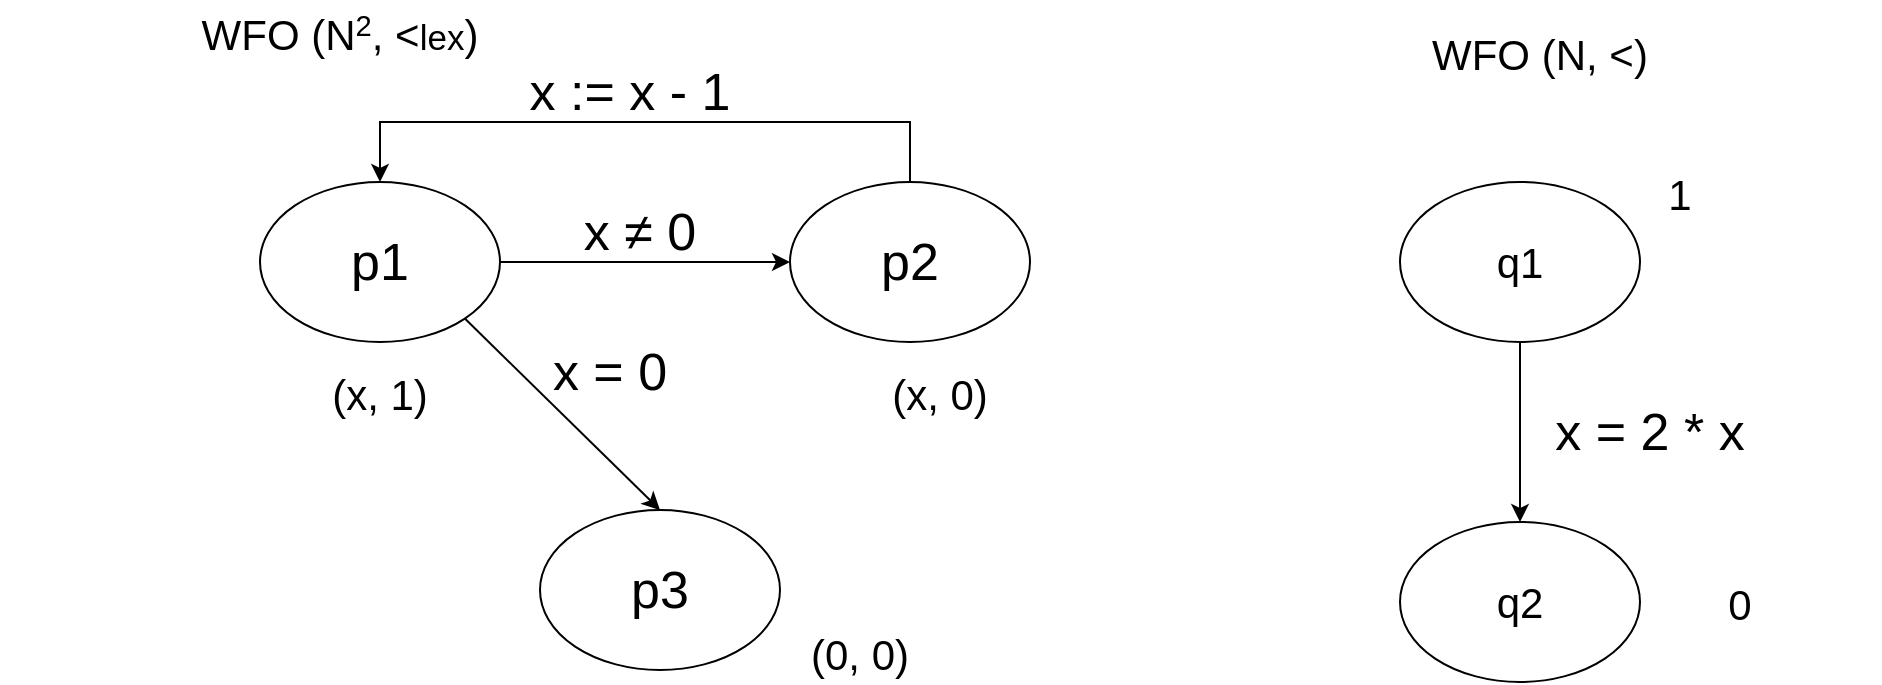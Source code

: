 <mxfile version="19.0.3" type="device"><diagram id="hfnJtJSaq3M8zpQTuoJb" name="Page-1"><mxGraphModel dx="1018" dy="679" grid="1" gridSize="10" guides="1" tooltips="1" connect="1" arrows="1" fold="1" page="1" pageScale="1" pageWidth="1169" pageHeight="827" math="0" shadow="0"><root><mxCell id="0"/><mxCell id="1" parent="0"/><mxCell id="raEMSDqsAqzwo0RP3wew-3" style="edgeStyle=orthogonalEdgeStyle;rounded=0;orthogonalLoop=1;jettySize=auto;html=1;exitX=1;exitY=0.5;exitDx=0;exitDy=0;entryX=0;entryY=0.5;entryDx=0;entryDy=0;fontSize=26;" parent="1" source="raEMSDqsAqzwo0RP3wew-1" target="raEMSDqsAqzwo0RP3wew-2" edge="1"><mxGeometry relative="1" as="geometry"/></mxCell><mxCell id="raEMSDqsAqzwo0RP3wew-9" style="rounded=0;orthogonalLoop=1;jettySize=auto;html=1;exitX=1;exitY=1;exitDx=0;exitDy=0;entryX=0.5;entryY=0;entryDx=0;entryDy=0;fontSize=26;fontColor=#000000;" parent="1" source="raEMSDqsAqzwo0RP3wew-1" target="raEMSDqsAqzwo0RP3wew-8" edge="1"><mxGeometry relative="1" as="geometry"/></mxCell><mxCell id="raEMSDqsAqzwo0RP3wew-1" value="&lt;font style=&quot;font-size: 26px;&quot;&gt;&amp;nbsp;p1&amp;nbsp;&lt;/font&gt;" style="ellipse;whiteSpace=wrap;html=1;fillColor=none;" parent="1" vertex="1"><mxGeometry x="200" y="210" width="120" height="80" as="geometry"/></mxCell><mxCell id="raEMSDqsAqzwo0RP3wew-5" style="edgeStyle=orthogonalEdgeStyle;rounded=0;orthogonalLoop=1;jettySize=auto;html=1;exitX=0.5;exitY=0;exitDx=0;exitDy=0;entryX=0.5;entryY=0;entryDx=0;entryDy=0;fontSize=26;fontColor=#000000;" parent="1" source="raEMSDqsAqzwo0RP3wew-2" target="raEMSDqsAqzwo0RP3wew-1" edge="1"><mxGeometry relative="1" as="geometry"><Array as="points"><mxPoint x="525" y="180"/><mxPoint x="260" y="180"/></Array></mxGeometry></mxCell><mxCell id="raEMSDqsAqzwo0RP3wew-2" value="&lt;font style=&quot;font-size: 26px;&quot;&gt;&amp;nbsp;p2&amp;nbsp;&lt;/font&gt;" style="ellipse;whiteSpace=wrap;html=1;fillColor=none;" parent="1" vertex="1"><mxGeometry x="465" y="210" width="120" height="80" as="geometry"/></mxCell><mxCell id="raEMSDqsAqzwo0RP3wew-4" value="&lt;font style=&quot;font-size: 26px;&quot;&gt;x&amp;nbsp;&lt;span style=&quot;font-family: arial, sans-serif; text-align: left;&quot;&gt;≠ 0&lt;/span&gt;&lt;/font&gt;" style="text;html=1;strokeColor=none;fillColor=none;align=center;verticalAlign=middle;whiteSpace=wrap;rounded=0;fontSize=26;" parent="1" vertex="1"><mxGeometry x="360" y="220" width="60" height="30" as="geometry"/></mxCell><mxCell id="raEMSDqsAqzwo0RP3wew-6" value="x := x - 1" style="text;html=1;strokeColor=none;fillColor=none;align=center;verticalAlign=middle;whiteSpace=wrap;rounded=0;fontSize=26;" parent="1" vertex="1"><mxGeometry x="330" y="150" width="110" height="30" as="geometry"/></mxCell><mxCell id="raEMSDqsAqzwo0RP3wew-8" value="p3" style="ellipse;whiteSpace=wrap;html=1;fontSize=26;fontColor=#000000;fillColor=none;" parent="1" vertex="1"><mxGeometry x="340" y="374" width="120" height="80" as="geometry"/></mxCell><mxCell id="raEMSDqsAqzwo0RP3wew-10" value="&lt;font style=&quot;font-size: 26px;&quot;&gt;x =&lt;span style=&quot;font-family: arial, sans-serif; text-align: left;&quot;&gt;&amp;nbsp;0&lt;/span&gt;&lt;/font&gt;" style="text;html=1;strokeColor=none;fillColor=none;align=center;verticalAlign=middle;whiteSpace=wrap;rounded=0;fontSize=26;" parent="1" vertex="1"><mxGeometry x="340" y="290" width="70" height="30" as="geometry"/></mxCell><mxCell id="raEMSDqsAqzwo0RP3wew-11" value="&lt;font style=&quot;font-size: 21px;&quot;&gt;(x, 1)&lt;/font&gt;" style="text;html=1;strokeColor=none;fillColor=none;align=center;verticalAlign=middle;whiteSpace=wrap;rounded=0;fontSize=26;fontColor=#000000;" parent="1" vertex="1"><mxGeometry x="220" y="300" width="80" height="30" as="geometry"/></mxCell><mxCell id="raEMSDqsAqzwo0RP3wew-12" value="&lt;font style=&quot;font-size: 21px;&quot;&gt;(x, 0)&lt;/font&gt;" style="text;html=1;strokeColor=none;fillColor=none;align=center;verticalAlign=middle;whiteSpace=wrap;rounded=0;fontSize=26;fontColor=#000000;" parent="1" vertex="1"><mxGeometry x="500" y="300" width="80" height="30" as="geometry"/></mxCell><mxCell id="raEMSDqsAqzwo0RP3wew-13" value="&lt;font style=&quot;font-size: 21px;&quot;&gt;(0, 0)&lt;/font&gt;" style="text;html=1;strokeColor=none;fillColor=none;align=center;verticalAlign=middle;whiteSpace=wrap;rounded=0;fontSize=26;fontColor=#000000;" parent="1" vertex="1"><mxGeometry x="460" y="430" width="80" height="30" as="geometry"/></mxCell><mxCell id="raEMSDqsAqzwo0RP3wew-15" value="&lt;font style=&quot;font-size: 21px;&quot;&gt;WFO (N&lt;/font&gt;&lt;font style=&quot;font-size: 17.5px;&quot;&gt;&lt;sup&gt;2&lt;/sup&gt;&lt;/font&gt;&lt;font style=&quot;&quot;&gt;&lt;span style=&quot;font-size: 21px;&quot;&gt;, &amp;lt;&lt;/span&gt;&lt;/font&gt;&lt;font style=&quot;&quot;&gt;&lt;span style=&quot;font-size: 17.5px;&quot;&gt;lex&lt;/span&gt;&lt;span style=&quot;font-size: 21px;&quot;&gt;)&lt;/span&gt;&lt;/font&gt;" style="text;html=1;strokeColor=none;fillColor=none;align=center;verticalAlign=middle;whiteSpace=wrap;rounded=0;fontSize=26;fontColor=#000000;" parent="1" vertex="1"><mxGeometry x="70" y="120" width="340" height="30" as="geometry"/></mxCell><mxCell id="raEMSDqsAqzwo0RP3wew-18" style="edgeStyle=none;rounded=0;orthogonalLoop=1;jettySize=auto;html=1;exitX=0.5;exitY=1;exitDx=0;exitDy=0;fontSize=21;fontColor=#000000;" parent="1" source="raEMSDqsAqzwo0RP3wew-16" target="raEMSDqsAqzwo0RP3wew-17" edge="1"><mxGeometry relative="1" as="geometry"/></mxCell><mxCell id="raEMSDqsAqzwo0RP3wew-16" value="q1" style="ellipse;whiteSpace=wrap;html=1;fontSize=21;fontColor=#000000;fillColor=none;" parent="1" vertex="1"><mxGeometry x="770" y="210" width="120" height="80" as="geometry"/></mxCell><mxCell id="raEMSDqsAqzwo0RP3wew-17" value="q2" style="ellipse;whiteSpace=wrap;html=1;fontSize=21;fontColor=#000000;fillColor=none;" parent="1" vertex="1"><mxGeometry x="770" y="380" width="120" height="80" as="geometry"/></mxCell><mxCell id="raEMSDqsAqzwo0RP3wew-19" value="x = 2 * x" style="text;html=1;strokeColor=none;fillColor=none;align=center;verticalAlign=middle;whiteSpace=wrap;rounded=0;fontSize=26;" parent="1" vertex="1"><mxGeometry x="840" y="320" width="110" height="30" as="geometry"/></mxCell><mxCell id="raEMSDqsAqzwo0RP3wew-20" value="&lt;font style=&quot;font-size: 21px;&quot;&gt;1&lt;/font&gt;" style="text;html=1;strokeColor=none;fillColor=none;align=center;verticalAlign=middle;whiteSpace=wrap;rounded=0;fontSize=26;fontColor=#000000;" parent="1" vertex="1"><mxGeometry x="880" y="200" width="60" height="30" as="geometry"/></mxCell><mxCell id="raEMSDqsAqzwo0RP3wew-21" value="&lt;font style=&quot;font-size: 21px;&quot;&gt;0&lt;/font&gt;" style="text;html=1;strokeColor=none;fillColor=none;align=center;verticalAlign=middle;whiteSpace=wrap;rounded=0;fontSize=26;fontColor=#000000;" parent="1" vertex="1"><mxGeometry x="910" y="405" width="60" height="30" as="geometry"/></mxCell><mxCell id="raEMSDqsAqzwo0RP3wew-22" value="&lt;font style=&quot;font-size: 21px;&quot;&gt;WFO (N, &amp;lt;&lt;/font&gt;&lt;font style=&quot;&quot;&gt;&lt;span style=&quot;font-size: 21px;&quot;&gt;)&lt;/span&gt;&lt;/font&gt;" style="text;html=1;strokeColor=none;fillColor=none;align=center;verticalAlign=middle;whiteSpace=wrap;rounded=0;fontSize=26;fontColor=#000000;" parent="1" vertex="1"><mxGeometry x="670" y="130" width="340" height="30" as="geometry"/></mxCell></root></mxGraphModel></diagram></mxfile>